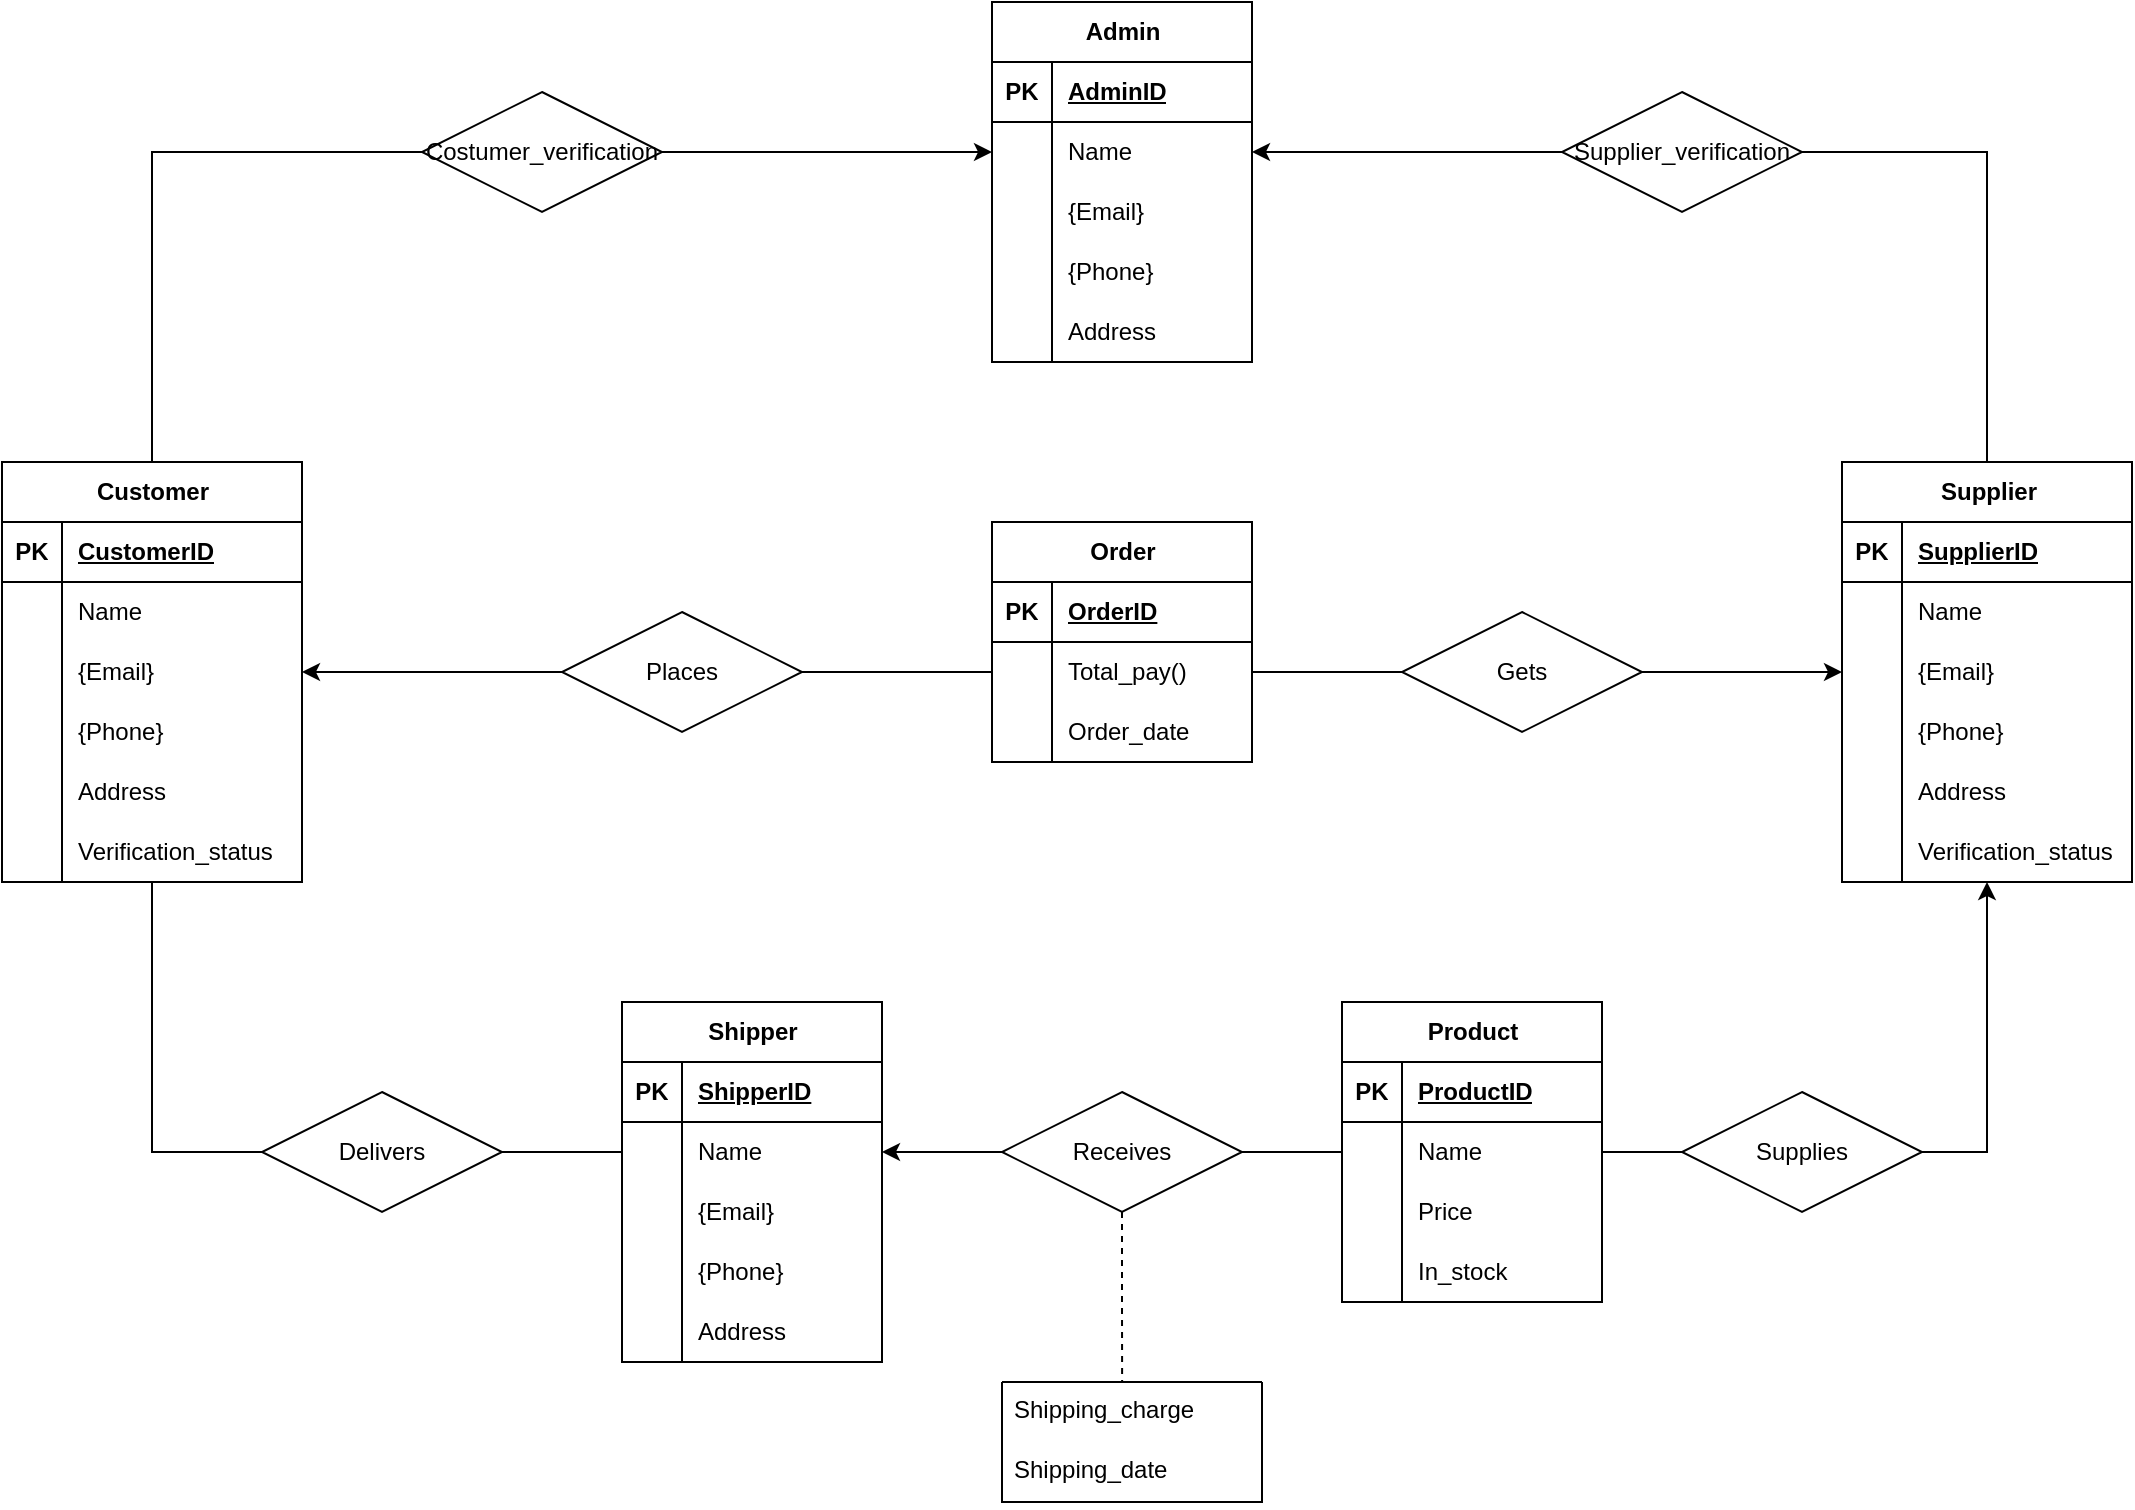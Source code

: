 <mxfile version="21.8.0" type="device">
  <diagram id="R2lEEEUBdFMjLlhIrx00" name="Page-1">
    <mxGraphModel dx="3125" dy="1062" grid="1" gridSize="10" guides="1" tooltips="1" connect="1" arrows="1" fold="1" page="1" pageScale="1" pageWidth="1169" pageHeight="827" math="0" shadow="0" extFonts="Permanent Marker^https://fonts.googleapis.com/css?family=Permanent+Marker">
      <root>
        <mxCell id="0" />
        <mxCell id="1" parent="0" />
        <mxCell id="dnALsjFToUJ2Kt-m2iwj-1" value="Admin" style="shape=table;startSize=30;container=1;collapsible=1;childLayout=tableLayout;fixedRows=1;rowLines=0;fontStyle=1;align=center;resizeLast=1;html=1;" parent="1" vertex="1">
          <mxGeometry x="-625" y="38" width="130" height="180" as="geometry" />
        </mxCell>
        <mxCell id="dnALsjFToUJ2Kt-m2iwj-2" value="" style="shape=tableRow;horizontal=0;startSize=0;swimlaneHead=0;swimlaneBody=0;fillColor=none;collapsible=0;dropTarget=0;points=[[0,0.5],[1,0.5]];portConstraint=eastwest;top=0;left=0;right=0;bottom=1;" parent="dnALsjFToUJ2Kt-m2iwj-1" vertex="1">
          <mxGeometry y="30" width="130" height="30" as="geometry" />
        </mxCell>
        <mxCell id="dnALsjFToUJ2Kt-m2iwj-3" value="PK" style="shape=partialRectangle;connectable=0;fillColor=none;top=0;left=0;bottom=0;right=0;fontStyle=1;overflow=hidden;whiteSpace=wrap;html=1;" parent="dnALsjFToUJ2Kt-m2iwj-2" vertex="1">
          <mxGeometry width="30" height="30" as="geometry">
            <mxRectangle width="30" height="30" as="alternateBounds" />
          </mxGeometry>
        </mxCell>
        <mxCell id="dnALsjFToUJ2Kt-m2iwj-4" value="AdminID" style="shape=partialRectangle;connectable=0;fillColor=none;top=0;left=0;bottom=0;right=0;align=left;spacingLeft=6;fontStyle=5;overflow=hidden;whiteSpace=wrap;html=1;" parent="dnALsjFToUJ2Kt-m2iwj-2" vertex="1">
          <mxGeometry x="30" width="100" height="30" as="geometry">
            <mxRectangle width="100" height="30" as="alternateBounds" />
          </mxGeometry>
        </mxCell>
        <mxCell id="dnALsjFToUJ2Kt-m2iwj-5" value="" style="shape=tableRow;horizontal=0;startSize=0;swimlaneHead=0;swimlaneBody=0;fillColor=none;collapsible=0;dropTarget=0;points=[[0,0.5],[1,0.5]];portConstraint=eastwest;top=0;left=0;right=0;bottom=0;" parent="dnALsjFToUJ2Kt-m2iwj-1" vertex="1">
          <mxGeometry y="60" width="130" height="30" as="geometry" />
        </mxCell>
        <mxCell id="dnALsjFToUJ2Kt-m2iwj-6" value="" style="shape=partialRectangle;connectable=0;fillColor=none;top=0;left=0;bottom=0;right=0;editable=1;overflow=hidden;whiteSpace=wrap;html=1;" parent="dnALsjFToUJ2Kt-m2iwj-5" vertex="1">
          <mxGeometry width="30" height="30" as="geometry">
            <mxRectangle width="30" height="30" as="alternateBounds" />
          </mxGeometry>
        </mxCell>
        <mxCell id="dnALsjFToUJ2Kt-m2iwj-7" value="Name" style="shape=partialRectangle;connectable=0;fillColor=none;top=0;left=0;bottom=0;right=0;align=left;spacingLeft=6;overflow=hidden;whiteSpace=wrap;html=1;" parent="dnALsjFToUJ2Kt-m2iwj-5" vertex="1">
          <mxGeometry x="30" width="100" height="30" as="geometry">
            <mxRectangle width="100" height="30" as="alternateBounds" />
          </mxGeometry>
        </mxCell>
        <mxCell id="dnALsjFToUJ2Kt-m2iwj-8" value="" style="shape=tableRow;horizontal=0;startSize=0;swimlaneHead=0;swimlaneBody=0;fillColor=none;collapsible=0;dropTarget=0;points=[[0,0.5],[1,0.5]];portConstraint=eastwest;top=0;left=0;right=0;bottom=0;" parent="dnALsjFToUJ2Kt-m2iwj-1" vertex="1">
          <mxGeometry y="90" width="130" height="30" as="geometry" />
        </mxCell>
        <mxCell id="dnALsjFToUJ2Kt-m2iwj-9" value="" style="shape=partialRectangle;connectable=0;fillColor=none;top=0;left=0;bottom=0;right=0;editable=1;overflow=hidden;whiteSpace=wrap;html=1;" parent="dnALsjFToUJ2Kt-m2iwj-8" vertex="1">
          <mxGeometry width="30" height="30" as="geometry">
            <mxRectangle width="30" height="30" as="alternateBounds" />
          </mxGeometry>
        </mxCell>
        <mxCell id="dnALsjFToUJ2Kt-m2iwj-10" value="{Email}" style="shape=partialRectangle;connectable=0;fillColor=none;top=0;left=0;bottom=0;right=0;align=left;spacingLeft=6;overflow=hidden;whiteSpace=wrap;html=1;" parent="dnALsjFToUJ2Kt-m2iwj-8" vertex="1">
          <mxGeometry x="30" width="100" height="30" as="geometry">
            <mxRectangle width="100" height="30" as="alternateBounds" />
          </mxGeometry>
        </mxCell>
        <mxCell id="dnALsjFToUJ2Kt-m2iwj-11" value="" style="shape=tableRow;horizontal=0;startSize=0;swimlaneHead=0;swimlaneBody=0;fillColor=none;collapsible=0;dropTarget=0;points=[[0,0.5],[1,0.5]];portConstraint=eastwest;top=0;left=0;right=0;bottom=0;" parent="dnALsjFToUJ2Kt-m2iwj-1" vertex="1">
          <mxGeometry y="120" width="130" height="30" as="geometry" />
        </mxCell>
        <mxCell id="dnALsjFToUJ2Kt-m2iwj-12" value="" style="shape=partialRectangle;connectable=0;fillColor=none;top=0;left=0;bottom=0;right=0;editable=1;overflow=hidden;whiteSpace=wrap;html=1;" parent="dnALsjFToUJ2Kt-m2iwj-11" vertex="1">
          <mxGeometry width="30" height="30" as="geometry">
            <mxRectangle width="30" height="30" as="alternateBounds" />
          </mxGeometry>
        </mxCell>
        <mxCell id="dnALsjFToUJ2Kt-m2iwj-13" value="{Phone}" style="shape=partialRectangle;connectable=0;fillColor=none;top=0;left=0;bottom=0;right=0;align=left;spacingLeft=6;overflow=hidden;whiteSpace=wrap;html=1;" parent="dnALsjFToUJ2Kt-m2iwj-11" vertex="1">
          <mxGeometry x="30" width="100" height="30" as="geometry">
            <mxRectangle width="100" height="30" as="alternateBounds" />
          </mxGeometry>
        </mxCell>
        <mxCell id="n7XSjGr_5DsG-k9YUjF8-18" value="" style="shape=tableRow;horizontal=0;startSize=0;swimlaneHead=0;swimlaneBody=0;fillColor=none;collapsible=0;dropTarget=0;points=[[0,0.5],[1,0.5]];portConstraint=eastwest;top=0;left=0;right=0;bottom=0;" vertex="1" parent="dnALsjFToUJ2Kt-m2iwj-1">
          <mxGeometry y="150" width="130" height="30" as="geometry" />
        </mxCell>
        <mxCell id="n7XSjGr_5DsG-k9YUjF8-19" value="" style="shape=partialRectangle;connectable=0;fillColor=none;top=0;left=0;bottom=0;right=0;editable=1;overflow=hidden;whiteSpace=wrap;html=1;" vertex="1" parent="n7XSjGr_5DsG-k9YUjF8-18">
          <mxGeometry width="30" height="30" as="geometry">
            <mxRectangle width="30" height="30" as="alternateBounds" />
          </mxGeometry>
        </mxCell>
        <mxCell id="n7XSjGr_5DsG-k9YUjF8-20" value="Address" style="shape=partialRectangle;connectable=0;fillColor=none;top=0;left=0;bottom=0;right=0;align=left;spacingLeft=6;overflow=hidden;whiteSpace=wrap;html=1;" vertex="1" parent="n7XSjGr_5DsG-k9YUjF8-18">
          <mxGeometry x="30" width="100" height="30" as="geometry">
            <mxRectangle width="100" height="30" as="alternateBounds" />
          </mxGeometry>
        </mxCell>
        <mxCell id="n7XSjGr_5DsG-k9YUjF8-48" style="edgeStyle=orthogonalEdgeStyle;rounded=0;orthogonalLoop=1;jettySize=auto;html=1;entryX=1;entryY=0.5;entryDx=0;entryDy=0;startArrow=classic;startFill=1;endArrow=none;endFill=0;" edge="1" parent="1" source="dnALsjFToUJ2Kt-m2iwj-14" target="dnALsjFToUJ2Kt-m2iwj-84">
          <mxGeometry relative="1" as="geometry" />
        </mxCell>
        <mxCell id="dnALsjFToUJ2Kt-m2iwj-14" value="Supplier" style="shape=table;startSize=30;container=1;collapsible=1;childLayout=tableLayout;fixedRows=1;rowLines=0;fontStyle=1;align=center;resizeLast=1;html=1;" parent="1" vertex="1">
          <mxGeometry x="-200" y="268" width="145" height="210" as="geometry" />
        </mxCell>
        <mxCell id="dnALsjFToUJ2Kt-m2iwj-15" value="" style="shape=tableRow;horizontal=0;startSize=0;swimlaneHead=0;swimlaneBody=0;fillColor=none;collapsible=0;dropTarget=0;points=[[0,0.5],[1,0.5]];portConstraint=eastwest;top=0;left=0;right=0;bottom=1;" parent="dnALsjFToUJ2Kt-m2iwj-14" vertex="1">
          <mxGeometry y="30" width="145" height="30" as="geometry" />
        </mxCell>
        <mxCell id="dnALsjFToUJ2Kt-m2iwj-16" value="PK" style="shape=partialRectangle;connectable=0;fillColor=none;top=0;left=0;bottom=0;right=0;fontStyle=1;overflow=hidden;whiteSpace=wrap;html=1;" parent="dnALsjFToUJ2Kt-m2iwj-15" vertex="1">
          <mxGeometry width="30" height="30" as="geometry">
            <mxRectangle width="30" height="30" as="alternateBounds" />
          </mxGeometry>
        </mxCell>
        <mxCell id="dnALsjFToUJ2Kt-m2iwj-17" value="SupplierID" style="shape=partialRectangle;connectable=0;fillColor=none;top=0;left=0;bottom=0;right=0;align=left;spacingLeft=6;fontStyle=5;overflow=hidden;whiteSpace=wrap;html=1;" parent="dnALsjFToUJ2Kt-m2iwj-15" vertex="1">
          <mxGeometry x="30" width="115" height="30" as="geometry">
            <mxRectangle width="115" height="30" as="alternateBounds" />
          </mxGeometry>
        </mxCell>
        <mxCell id="dnALsjFToUJ2Kt-m2iwj-18" value="" style="shape=tableRow;horizontal=0;startSize=0;swimlaneHead=0;swimlaneBody=0;fillColor=none;collapsible=0;dropTarget=0;points=[[0,0.5],[1,0.5]];portConstraint=eastwest;top=0;left=0;right=0;bottom=0;" parent="dnALsjFToUJ2Kt-m2iwj-14" vertex="1">
          <mxGeometry y="60" width="145" height="30" as="geometry" />
        </mxCell>
        <mxCell id="dnALsjFToUJ2Kt-m2iwj-19" value="" style="shape=partialRectangle;connectable=0;fillColor=none;top=0;left=0;bottom=0;right=0;editable=1;overflow=hidden;whiteSpace=wrap;html=1;" parent="dnALsjFToUJ2Kt-m2iwj-18" vertex="1">
          <mxGeometry width="30" height="30" as="geometry">
            <mxRectangle width="30" height="30" as="alternateBounds" />
          </mxGeometry>
        </mxCell>
        <mxCell id="dnALsjFToUJ2Kt-m2iwj-20" value="Name" style="shape=partialRectangle;connectable=0;fillColor=none;top=0;left=0;bottom=0;right=0;align=left;spacingLeft=6;overflow=hidden;whiteSpace=wrap;html=1;" parent="dnALsjFToUJ2Kt-m2iwj-18" vertex="1">
          <mxGeometry x="30" width="115" height="30" as="geometry">
            <mxRectangle width="115" height="30" as="alternateBounds" />
          </mxGeometry>
        </mxCell>
        <mxCell id="dnALsjFToUJ2Kt-m2iwj-21" value="" style="shape=tableRow;horizontal=0;startSize=0;swimlaneHead=0;swimlaneBody=0;fillColor=none;collapsible=0;dropTarget=0;points=[[0,0.5],[1,0.5]];portConstraint=eastwest;top=0;left=0;right=0;bottom=0;" parent="dnALsjFToUJ2Kt-m2iwj-14" vertex="1">
          <mxGeometry y="90" width="145" height="30" as="geometry" />
        </mxCell>
        <mxCell id="dnALsjFToUJ2Kt-m2iwj-22" value="" style="shape=partialRectangle;connectable=0;fillColor=none;top=0;left=0;bottom=0;right=0;editable=1;overflow=hidden;whiteSpace=wrap;html=1;" parent="dnALsjFToUJ2Kt-m2iwj-21" vertex="1">
          <mxGeometry width="30" height="30" as="geometry">
            <mxRectangle width="30" height="30" as="alternateBounds" />
          </mxGeometry>
        </mxCell>
        <mxCell id="dnALsjFToUJ2Kt-m2iwj-23" value="{Email}" style="shape=partialRectangle;connectable=0;fillColor=none;top=0;left=0;bottom=0;right=0;align=left;spacingLeft=6;overflow=hidden;whiteSpace=wrap;html=1;" parent="dnALsjFToUJ2Kt-m2iwj-21" vertex="1">
          <mxGeometry x="30" width="115" height="30" as="geometry">
            <mxRectangle width="115" height="30" as="alternateBounds" />
          </mxGeometry>
        </mxCell>
        <mxCell id="dnALsjFToUJ2Kt-m2iwj-24" value="" style="shape=tableRow;horizontal=0;startSize=0;swimlaneHead=0;swimlaneBody=0;fillColor=none;collapsible=0;dropTarget=0;points=[[0,0.5],[1,0.5]];portConstraint=eastwest;top=0;left=0;right=0;bottom=0;" parent="dnALsjFToUJ2Kt-m2iwj-14" vertex="1">
          <mxGeometry y="120" width="145" height="30" as="geometry" />
        </mxCell>
        <mxCell id="dnALsjFToUJ2Kt-m2iwj-25" value="" style="shape=partialRectangle;connectable=0;fillColor=none;top=0;left=0;bottom=0;right=0;editable=1;overflow=hidden;whiteSpace=wrap;html=1;" parent="dnALsjFToUJ2Kt-m2iwj-24" vertex="1">
          <mxGeometry width="30" height="30" as="geometry">
            <mxRectangle width="30" height="30" as="alternateBounds" />
          </mxGeometry>
        </mxCell>
        <mxCell id="dnALsjFToUJ2Kt-m2iwj-26" value="{Phone}" style="shape=partialRectangle;connectable=0;fillColor=none;top=0;left=0;bottom=0;right=0;align=left;spacingLeft=6;overflow=hidden;whiteSpace=wrap;html=1;" parent="dnALsjFToUJ2Kt-m2iwj-24" vertex="1">
          <mxGeometry x="30" width="115" height="30" as="geometry">
            <mxRectangle width="115" height="30" as="alternateBounds" />
          </mxGeometry>
        </mxCell>
        <mxCell id="dnALsjFToUJ2Kt-m2iwj-27" value="" style="shape=tableRow;horizontal=0;startSize=0;swimlaneHead=0;swimlaneBody=0;fillColor=none;collapsible=0;dropTarget=0;points=[[0,0.5],[1,0.5]];portConstraint=eastwest;top=0;left=0;right=0;bottom=0;" parent="dnALsjFToUJ2Kt-m2iwj-14" vertex="1">
          <mxGeometry y="150" width="145" height="30" as="geometry" />
        </mxCell>
        <mxCell id="dnALsjFToUJ2Kt-m2iwj-28" value="" style="shape=partialRectangle;connectable=0;fillColor=none;top=0;left=0;bottom=0;right=0;editable=1;overflow=hidden;whiteSpace=wrap;html=1;" parent="dnALsjFToUJ2Kt-m2iwj-27" vertex="1">
          <mxGeometry width="30" height="30" as="geometry">
            <mxRectangle width="30" height="30" as="alternateBounds" />
          </mxGeometry>
        </mxCell>
        <mxCell id="dnALsjFToUJ2Kt-m2iwj-29" value="Address" style="shape=partialRectangle;connectable=0;fillColor=none;top=0;left=0;bottom=0;right=0;align=left;spacingLeft=6;overflow=hidden;whiteSpace=wrap;html=1;" parent="dnALsjFToUJ2Kt-m2iwj-27" vertex="1">
          <mxGeometry x="30" width="115" height="30" as="geometry">
            <mxRectangle width="115" height="30" as="alternateBounds" />
          </mxGeometry>
        </mxCell>
        <mxCell id="n7XSjGr_5DsG-k9YUjF8-10" value="" style="shape=tableRow;horizontal=0;startSize=0;swimlaneHead=0;swimlaneBody=0;fillColor=none;collapsible=0;dropTarget=0;points=[[0,0.5],[1,0.5]];portConstraint=eastwest;top=0;left=0;right=0;bottom=0;" vertex="1" parent="dnALsjFToUJ2Kt-m2iwj-14">
          <mxGeometry y="180" width="145" height="30" as="geometry" />
        </mxCell>
        <mxCell id="n7XSjGr_5DsG-k9YUjF8-11" value="" style="shape=partialRectangle;connectable=0;fillColor=none;top=0;left=0;bottom=0;right=0;editable=1;overflow=hidden;whiteSpace=wrap;html=1;" vertex="1" parent="n7XSjGr_5DsG-k9YUjF8-10">
          <mxGeometry width="30" height="30" as="geometry">
            <mxRectangle width="30" height="30" as="alternateBounds" />
          </mxGeometry>
        </mxCell>
        <mxCell id="n7XSjGr_5DsG-k9YUjF8-12" value="Verification_status" style="shape=partialRectangle;connectable=0;fillColor=none;top=0;left=0;bottom=0;right=0;align=left;spacingLeft=6;overflow=hidden;whiteSpace=wrap;html=1;" vertex="1" parent="n7XSjGr_5DsG-k9YUjF8-10">
          <mxGeometry x="30" width="115" height="30" as="geometry">
            <mxRectangle width="115" height="30" as="alternateBounds" />
          </mxGeometry>
        </mxCell>
        <mxCell id="dnALsjFToUJ2Kt-m2iwj-30" value="Shipper" style="shape=table;startSize=30;container=1;collapsible=1;childLayout=tableLayout;fixedRows=1;rowLines=0;fontStyle=1;align=center;resizeLast=1;html=1;" parent="1" vertex="1">
          <mxGeometry x="-810" y="538" width="130" height="180" as="geometry" />
        </mxCell>
        <mxCell id="dnALsjFToUJ2Kt-m2iwj-31" value="" style="shape=tableRow;horizontal=0;startSize=0;swimlaneHead=0;swimlaneBody=0;fillColor=none;collapsible=0;dropTarget=0;points=[[0,0.5],[1,0.5]];portConstraint=eastwest;top=0;left=0;right=0;bottom=1;" parent="dnALsjFToUJ2Kt-m2iwj-30" vertex="1">
          <mxGeometry y="30" width="130" height="30" as="geometry" />
        </mxCell>
        <mxCell id="dnALsjFToUJ2Kt-m2iwj-32" value="PK" style="shape=partialRectangle;connectable=0;fillColor=none;top=0;left=0;bottom=0;right=0;fontStyle=1;overflow=hidden;whiteSpace=wrap;html=1;" parent="dnALsjFToUJ2Kt-m2iwj-31" vertex="1">
          <mxGeometry width="30" height="30" as="geometry">
            <mxRectangle width="30" height="30" as="alternateBounds" />
          </mxGeometry>
        </mxCell>
        <mxCell id="dnALsjFToUJ2Kt-m2iwj-33" value="ShipperID" style="shape=partialRectangle;connectable=0;fillColor=none;top=0;left=0;bottom=0;right=0;align=left;spacingLeft=6;fontStyle=5;overflow=hidden;whiteSpace=wrap;html=1;" parent="dnALsjFToUJ2Kt-m2iwj-31" vertex="1">
          <mxGeometry x="30" width="100" height="30" as="geometry">
            <mxRectangle width="100" height="30" as="alternateBounds" />
          </mxGeometry>
        </mxCell>
        <mxCell id="dnALsjFToUJ2Kt-m2iwj-34" value="" style="shape=tableRow;horizontal=0;startSize=0;swimlaneHead=0;swimlaneBody=0;fillColor=none;collapsible=0;dropTarget=0;points=[[0,0.5],[1,0.5]];portConstraint=eastwest;top=0;left=0;right=0;bottom=0;" parent="dnALsjFToUJ2Kt-m2iwj-30" vertex="1">
          <mxGeometry y="60" width="130" height="30" as="geometry" />
        </mxCell>
        <mxCell id="dnALsjFToUJ2Kt-m2iwj-35" value="" style="shape=partialRectangle;connectable=0;fillColor=none;top=0;left=0;bottom=0;right=0;editable=1;overflow=hidden;whiteSpace=wrap;html=1;" parent="dnALsjFToUJ2Kt-m2iwj-34" vertex="1">
          <mxGeometry width="30" height="30" as="geometry">
            <mxRectangle width="30" height="30" as="alternateBounds" />
          </mxGeometry>
        </mxCell>
        <mxCell id="dnALsjFToUJ2Kt-m2iwj-36" value="Name" style="shape=partialRectangle;connectable=0;fillColor=none;top=0;left=0;bottom=0;right=0;align=left;spacingLeft=6;overflow=hidden;whiteSpace=wrap;html=1;" parent="dnALsjFToUJ2Kt-m2iwj-34" vertex="1">
          <mxGeometry x="30" width="100" height="30" as="geometry">
            <mxRectangle width="100" height="30" as="alternateBounds" />
          </mxGeometry>
        </mxCell>
        <mxCell id="dnALsjFToUJ2Kt-m2iwj-37" value="" style="shape=tableRow;horizontal=0;startSize=0;swimlaneHead=0;swimlaneBody=0;fillColor=none;collapsible=0;dropTarget=0;points=[[0,0.5],[1,0.5]];portConstraint=eastwest;top=0;left=0;right=0;bottom=0;" parent="dnALsjFToUJ2Kt-m2iwj-30" vertex="1">
          <mxGeometry y="90" width="130" height="30" as="geometry" />
        </mxCell>
        <mxCell id="dnALsjFToUJ2Kt-m2iwj-38" value="" style="shape=partialRectangle;connectable=0;fillColor=none;top=0;left=0;bottom=0;right=0;editable=1;overflow=hidden;whiteSpace=wrap;html=1;" parent="dnALsjFToUJ2Kt-m2iwj-37" vertex="1">
          <mxGeometry width="30" height="30" as="geometry">
            <mxRectangle width="30" height="30" as="alternateBounds" />
          </mxGeometry>
        </mxCell>
        <mxCell id="dnALsjFToUJ2Kt-m2iwj-39" value="{Email}" style="shape=partialRectangle;connectable=0;fillColor=none;top=0;left=0;bottom=0;right=0;align=left;spacingLeft=6;overflow=hidden;whiteSpace=wrap;html=1;" parent="dnALsjFToUJ2Kt-m2iwj-37" vertex="1">
          <mxGeometry x="30" width="100" height="30" as="geometry">
            <mxRectangle width="100" height="30" as="alternateBounds" />
          </mxGeometry>
        </mxCell>
        <mxCell id="dnALsjFToUJ2Kt-m2iwj-40" value="" style="shape=tableRow;horizontal=0;startSize=0;swimlaneHead=0;swimlaneBody=0;fillColor=none;collapsible=0;dropTarget=0;points=[[0,0.5],[1,0.5]];portConstraint=eastwest;top=0;left=0;right=0;bottom=0;" parent="dnALsjFToUJ2Kt-m2iwj-30" vertex="1">
          <mxGeometry y="120" width="130" height="30" as="geometry" />
        </mxCell>
        <mxCell id="dnALsjFToUJ2Kt-m2iwj-41" value="" style="shape=partialRectangle;connectable=0;fillColor=none;top=0;left=0;bottom=0;right=0;editable=1;overflow=hidden;whiteSpace=wrap;html=1;" parent="dnALsjFToUJ2Kt-m2iwj-40" vertex="1">
          <mxGeometry width="30" height="30" as="geometry">
            <mxRectangle width="30" height="30" as="alternateBounds" />
          </mxGeometry>
        </mxCell>
        <mxCell id="dnALsjFToUJ2Kt-m2iwj-42" value="{Phone}" style="shape=partialRectangle;connectable=0;fillColor=none;top=0;left=0;bottom=0;right=0;align=left;spacingLeft=6;overflow=hidden;whiteSpace=wrap;html=1;" parent="dnALsjFToUJ2Kt-m2iwj-40" vertex="1">
          <mxGeometry x="30" width="100" height="30" as="geometry">
            <mxRectangle width="100" height="30" as="alternateBounds" />
          </mxGeometry>
        </mxCell>
        <mxCell id="n7XSjGr_5DsG-k9YUjF8-1" value="" style="shape=tableRow;horizontal=0;startSize=0;swimlaneHead=0;swimlaneBody=0;fillColor=none;collapsible=0;dropTarget=0;points=[[0,0.5],[1,0.5]];portConstraint=eastwest;top=0;left=0;right=0;bottom=0;" vertex="1" parent="dnALsjFToUJ2Kt-m2iwj-30">
          <mxGeometry y="150" width="130" height="30" as="geometry" />
        </mxCell>
        <mxCell id="n7XSjGr_5DsG-k9YUjF8-2" value="" style="shape=partialRectangle;connectable=0;fillColor=none;top=0;left=0;bottom=0;right=0;editable=1;overflow=hidden;whiteSpace=wrap;html=1;" vertex="1" parent="n7XSjGr_5DsG-k9YUjF8-1">
          <mxGeometry width="30" height="30" as="geometry">
            <mxRectangle width="30" height="30" as="alternateBounds" />
          </mxGeometry>
        </mxCell>
        <mxCell id="n7XSjGr_5DsG-k9YUjF8-3" value="Address" style="shape=partialRectangle;connectable=0;fillColor=none;top=0;left=0;bottom=0;right=0;align=left;spacingLeft=6;overflow=hidden;whiteSpace=wrap;html=1;" vertex="1" parent="n7XSjGr_5DsG-k9YUjF8-1">
          <mxGeometry x="30" width="100" height="30" as="geometry">
            <mxRectangle width="100" height="30" as="alternateBounds" />
          </mxGeometry>
        </mxCell>
        <mxCell id="dnALsjFToUJ2Kt-m2iwj-84" value="Supplies" style="shape=rhombus;perimeter=rhombusPerimeter;whiteSpace=wrap;html=1;align=center;" parent="1" vertex="1">
          <mxGeometry x="-280" y="583" width="120" height="60" as="geometry" />
        </mxCell>
        <mxCell id="dnALsjFToUJ2Kt-m2iwj-145" value="" style="swimlane;fontStyle=0;childLayout=stackLayout;horizontal=1;startSize=0;horizontalStack=0;resizeParent=1;resizeParentMax=0;resizeLast=0;collapsible=1;marginBottom=0;align=center;fontSize=14;" parent="1" vertex="1">
          <mxGeometry x="-620" y="728" width="130" height="60" as="geometry" />
        </mxCell>
        <mxCell id="dnALsjFToUJ2Kt-m2iwj-146" value="Shipping_charge" style="text;strokeColor=none;fillColor=none;spacingLeft=4;spacingRight=4;overflow=hidden;rotatable=0;points=[[0,0.5],[1,0.5]];portConstraint=eastwest;fontSize=12;whiteSpace=wrap;html=1;" parent="dnALsjFToUJ2Kt-m2iwj-145" vertex="1">
          <mxGeometry width="130" height="30" as="geometry" />
        </mxCell>
        <mxCell id="dnALsjFToUJ2Kt-m2iwj-147" value="Shipping_date" style="text;strokeColor=none;fillColor=none;spacingLeft=4;spacingRight=4;overflow=hidden;rotatable=0;points=[[0,0.5],[1,0.5]];portConstraint=eastwest;fontSize=12;whiteSpace=wrap;html=1;" parent="dnALsjFToUJ2Kt-m2iwj-145" vertex="1">
          <mxGeometry y="30" width="130" height="30" as="geometry" />
        </mxCell>
        <mxCell id="dnALsjFToUJ2Kt-m2iwj-239" style="edgeStyle=orthogonalEdgeStyle;rounded=0;orthogonalLoop=1;jettySize=auto;html=1;entryX=1;entryY=0.5;entryDx=0;entryDy=0;endArrow=none;endFill=0;" parent="1" source="dnALsjFToUJ2Kt-m2iwj-149" target="dnALsjFToUJ2Kt-m2iwj-229" edge="1">
          <mxGeometry relative="1" as="geometry" />
        </mxCell>
        <mxCell id="n7XSjGr_5DsG-k9YUjF8-49" style="edgeStyle=orthogonalEdgeStyle;rounded=0;orthogonalLoop=1;jettySize=auto;html=1;" edge="1" parent="1" source="dnALsjFToUJ2Kt-m2iwj-149" target="dnALsjFToUJ2Kt-m2iwj-21">
          <mxGeometry relative="1" as="geometry" />
        </mxCell>
        <mxCell id="dnALsjFToUJ2Kt-m2iwj-149" value="Gets" style="shape=rhombus;perimeter=rhombusPerimeter;whiteSpace=wrap;html=1;align=center;" parent="1" vertex="1">
          <mxGeometry x="-420" y="343" width="120" height="60" as="geometry" />
        </mxCell>
        <mxCell id="dnALsjFToUJ2Kt-m2iwj-238" style="edgeStyle=orthogonalEdgeStyle;rounded=0;orthogonalLoop=1;jettySize=auto;html=1;endArrow=none;endFill=0;" parent="1" source="dnALsjFToUJ2Kt-m2iwj-150" target="dnALsjFToUJ2Kt-m2iwj-229" edge="1">
          <mxGeometry relative="1" as="geometry" />
        </mxCell>
        <mxCell id="n7XSjGr_5DsG-k9YUjF8-46" style="edgeStyle=orthogonalEdgeStyle;rounded=0;orthogonalLoop=1;jettySize=auto;html=1;" edge="1" parent="1" source="dnALsjFToUJ2Kt-m2iwj-150" target="dnALsjFToUJ2Kt-m2iwj-178">
          <mxGeometry relative="1" as="geometry" />
        </mxCell>
        <mxCell id="dnALsjFToUJ2Kt-m2iwj-150" value="Places" style="shape=rhombus;perimeter=rhombusPerimeter;whiteSpace=wrap;html=1;align=center;" parent="1" vertex="1">
          <mxGeometry x="-840" y="343" width="120" height="60" as="geometry" />
        </mxCell>
        <mxCell id="n7XSjGr_5DsG-k9YUjF8-47" style="edgeStyle=orthogonalEdgeStyle;rounded=0;orthogonalLoop=1;jettySize=auto;html=1;entryX=0;entryY=0.5;entryDx=0;entryDy=0;endArrow=none;endFill=0;" edge="1" parent="1" source="dnALsjFToUJ2Kt-m2iwj-151" target="dnALsjFToUJ2Kt-m2iwj-34">
          <mxGeometry relative="1" as="geometry" />
        </mxCell>
        <mxCell id="dnALsjFToUJ2Kt-m2iwj-151" value="Delivers" style="shape=rhombus;perimeter=rhombusPerimeter;whiteSpace=wrap;html=1;align=center;" parent="1" vertex="1">
          <mxGeometry x="-990" y="583" width="120" height="60" as="geometry" />
        </mxCell>
        <mxCell id="dnALsjFToUJ2Kt-m2iwj-209" style="edgeStyle=orthogonalEdgeStyle;rounded=0;orthogonalLoop=1;jettySize=auto;html=1;entryX=0;entryY=0.5;entryDx=0;entryDy=0;endArrow=none;endFill=0;" parent="1" source="dnALsjFToUJ2Kt-m2iwj-152" target="dnALsjFToUJ2Kt-m2iwj-200" edge="1">
          <mxGeometry relative="1" as="geometry" />
        </mxCell>
        <mxCell id="dnALsjFToUJ2Kt-m2iwj-212" style="edgeStyle=orthogonalEdgeStyle;rounded=0;orthogonalLoop=1;jettySize=auto;html=1;entryX=0.462;entryY=0;entryDx=0;entryDy=0;entryPerimeter=0;endArrow=none;endFill=0;dashed=1;" parent="1" source="dnALsjFToUJ2Kt-m2iwj-152" target="dnALsjFToUJ2Kt-m2iwj-146" edge="1">
          <mxGeometry relative="1" as="geometry" />
        </mxCell>
        <mxCell id="n7XSjGr_5DsG-k9YUjF8-6" style="edgeStyle=orthogonalEdgeStyle;rounded=0;orthogonalLoop=1;jettySize=auto;html=1;" edge="1" parent="1" source="dnALsjFToUJ2Kt-m2iwj-152" target="dnALsjFToUJ2Kt-m2iwj-34">
          <mxGeometry relative="1" as="geometry" />
        </mxCell>
        <mxCell id="dnALsjFToUJ2Kt-m2iwj-152" value="Receives" style="shape=rhombus;perimeter=rhombusPerimeter;whiteSpace=wrap;html=1;align=center;" parent="1" vertex="1">
          <mxGeometry x="-620" y="583" width="120" height="60" as="geometry" />
        </mxCell>
        <mxCell id="dnALsjFToUJ2Kt-m2iwj-161" style="edgeStyle=orthogonalEdgeStyle;rounded=0;orthogonalLoop=1;jettySize=auto;html=1;entryX=0;entryY=0.5;entryDx=0;entryDy=0;endArrow=classic;endFill=1;startArrow=none;startFill=0;" parent="1" source="dnALsjFToUJ2Kt-m2iwj-153" target="dnALsjFToUJ2Kt-m2iwj-5" edge="1">
          <mxGeometry relative="1" as="geometry" />
        </mxCell>
        <mxCell id="dnALsjFToUJ2Kt-m2iwj-188" style="edgeStyle=orthogonalEdgeStyle;rounded=0;orthogonalLoop=1;jettySize=auto;html=1;entryX=0.5;entryY=0;entryDx=0;entryDy=0;endArrow=none;endFill=0;" parent="1" source="dnALsjFToUJ2Kt-m2iwj-153" target="dnALsjFToUJ2Kt-m2iwj-171" edge="1">
          <mxGeometry relative="1" as="geometry" />
        </mxCell>
        <mxCell id="dnALsjFToUJ2Kt-m2iwj-153" value="Costumer_verification" style="shape=rhombus;perimeter=rhombusPerimeter;whiteSpace=wrap;html=1;align=center;" parent="1" vertex="1">
          <mxGeometry x="-910" y="83" width="120" height="60" as="geometry" />
        </mxCell>
        <mxCell id="n7XSjGr_5DsG-k9YUjF8-50" style="edgeStyle=orthogonalEdgeStyle;rounded=0;orthogonalLoop=1;jettySize=auto;html=1;endArrow=none;endFill=0;" edge="1" parent="1" source="dnALsjFToUJ2Kt-m2iwj-154" target="dnALsjFToUJ2Kt-m2iwj-14">
          <mxGeometry relative="1" as="geometry" />
        </mxCell>
        <mxCell id="dnALsjFToUJ2Kt-m2iwj-154" value="Supplier_verification" style="shape=rhombus;perimeter=rhombusPerimeter;whiteSpace=wrap;html=1;align=center;" parent="1" vertex="1">
          <mxGeometry x="-340" y="83" width="120" height="60" as="geometry" />
        </mxCell>
        <mxCell id="n7XSjGr_5DsG-k9YUjF8-45" style="edgeStyle=orthogonalEdgeStyle;rounded=0;orthogonalLoop=1;jettySize=auto;html=1;entryX=0;entryY=0.5;entryDx=0;entryDy=0;endArrow=none;endFill=0;" edge="1" parent="1" source="dnALsjFToUJ2Kt-m2iwj-171" target="dnALsjFToUJ2Kt-m2iwj-151">
          <mxGeometry relative="1" as="geometry" />
        </mxCell>
        <mxCell id="dnALsjFToUJ2Kt-m2iwj-171" value="Customer" style="shape=table;startSize=30;container=1;collapsible=1;childLayout=tableLayout;fixedRows=1;rowLines=0;fontStyle=1;align=center;resizeLast=1;html=1;" parent="1" vertex="1">
          <mxGeometry x="-1120" y="268" width="150" height="210" as="geometry" />
        </mxCell>
        <mxCell id="dnALsjFToUJ2Kt-m2iwj-172" value="" style="shape=tableRow;horizontal=0;startSize=0;swimlaneHead=0;swimlaneBody=0;fillColor=none;collapsible=0;dropTarget=0;points=[[0,0.5],[1,0.5]];portConstraint=eastwest;top=0;left=0;right=0;bottom=1;" parent="dnALsjFToUJ2Kt-m2iwj-171" vertex="1">
          <mxGeometry y="30" width="150" height="30" as="geometry" />
        </mxCell>
        <mxCell id="dnALsjFToUJ2Kt-m2iwj-173" value="PK" style="shape=partialRectangle;connectable=0;fillColor=none;top=0;left=0;bottom=0;right=0;fontStyle=1;overflow=hidden;whiteSpace=wrap;html=1;" parent="dnALsjFToUJ2Kt-m2iwj-172" vertex="1">
          <mxGeometry width="30" height="30" as="geometry">
            <mxRectangle width="30" height="30" as="alternateBounds" />
          </mxGeometry>
        </mxCell>
        <mxCell id="dnALsjFToUJ2Kt-m2iwj-174" value="CustomerID" style="shape=partialRectangle;connectable=0;fillColor=none;top=0;left=0;bottom=0;right=0;align=left;spacingLeft=6;fontStyle=5;overflow=hidden;whiteSpace=wrap;html=1;" parent="dnALsjFToUJ2Kt-m2iwj-172" vertex="1">
          <mxGeometry x="30" width="120" height="30" as="geometry">
            <mxRectangle width="120" height="30" as="alternateBounds" />
          </mxGeometry>
        </mxCell>
        <mxCell id="dnALsjFToUJ2Kt-m2iwj-175" value="" style="shape=tableRow;horizontal=0;startSize=0;swimlaneHead=0;swimlaneBody=0;fillColor=none;collapsible=0;dropTarget=0;points=[[0,0.5],[1,0.5]];portConstraint=eastwest;top=0;left=0;right=0;bottom=0;" parent="dnALsjFToUJ2Kt-m2iwj-171" vertex="1">
          <mxGeometry y="60" width="150" height="30" as="geometry" />
        </mxCell>
        <mxCell id="dnALsjFToUJ2Kt-m2iwj-176" value="" style="shape=partialRectangle;connectable=0;fillColor=none;top=0;left=0;bottom=0;right=0;editable=1;overflow=hidden;whiteSpace=wrap;html=1;" parent="dnALsjFToUJ2Kt-m2iwj-175" vertex="1">
          <mxGeometry width="30" height="30" as="geometry">
            <mxRectangle width="30" height="30" as="alternateBounds" />
          </mxGeometry>
        </mxCell>
        <mxCell id="dnALsjFToUJ2Kt-m2iwj-177" value="Name" style="shape=partialRectangle;connectable=0;fillColor=none;top=0;left=0;bottom=0;right=0;align=left;spacingLeft=6;overflow=hidden;whiteSpace=wrap;html=1;" parent="dnALsjFToUJ2Kt-m2iwj-175" vertex="1">
          <mxGeometry x="30" width="120" height="30" as="geometry">
            <mxRectangle width="120" height="30" as="alternateBounds" />
          </mxGeometry>
        </mxCell>
        <mxCell id="dnALsjFToUJ2Kt-m2iwj-178" value="" style="shape=tableRow;horizontal=0;startSize=0;swimlaneHead=0;swimlaneBody=0;fillColor=none;collapsible=0;dropTarget=0;points=[[0,0.5],[1,0.5]];portConstraint=eastwest;top=0;left=0;right=0;bottom=0;" parent="dnALsjFToUJ2Kt-m2iwj-171" vertex="1">
          <mxGeometry y="90" width="150" height="30" as="geometry" />
        </mxCell>
        <mxCell id="dnALsjFToUJ2Kt-m2iwj-179" value="" style="shape=partialRectangle;connectable=0;fillColor=none;top=0;left=0;bottom=0;right=0;editable=1;overflow=hidden;whiteSpace=wrap;html=1;" parent="dnALsjFToUJ2Kt-m2iwj-178" vertex="1">
          <mxGeometry width="30" height="30" as="geometry">
            <mxRectangle width="30" height="30" as="alternateBounds" />
          </mxGeometry>
        </mxCell>
        <mxCell id="dnALsjFToUJ2Kt-m2iwj-180" value="{Email}" style="shape=partialRectangle;connectable=0;fillColor=none;top=0;left=0;bottom=0;right=0;align=left;spacingLeft=6;overflow=hidden;whiteSpace=wrap;html=1;" parent="dnALsjFToUJ2Kt-m2iwj-178" vertex="1">
          <mxGeometry x="30" width="120" height="30" as="geometry">
            <mxRectangle width="120" height="30" as="alternateBounds" />
          </mxGeometry>
        </mxCell>
        <mxCell id="dnALsjFToUJ2Kt-m2iwj-181" value="" style="shape=tableRow;horizontal=0;startSize=0;swimlaneHead=0;swimlaneBody=0;fillColor=none;collapsible=0;dropTarget=0;points=[[0,0.5],[1,0.5]];portConstraint=eastwest;top=0;left=0;right=0;bottom=0;" parent="dnALsjFToUJ2Kt-m2iwj-171" vertex="1">
          <mxGeometry y="120" width="150" height="30" as="geometry" />
        </mxCell>
        <mxCell id="dnALsjFToUJ2Kt-m2iwj-182" value="" style="shape=partialRectangle;connectable=0;fillColor=none;top=0;left=0;bottom=0;right=0;editable=1;overflow=hidden;whiteSpace=wrap;html=1;" parent="dnALsjFToUJ2Kt-m2iwj-181" vertex="1">
          <mxGeometry width="30" height="30" as="geometry">
            <mxRectangle width="30" height="30" as="alternateBounds" />
          </mxGeometry>
        </mxCell>
        <mxCell id="dnALsjFToUJ2Kt-m2iwj-183" value="{Phone}" style="shape=partialRectangle;connectable=0;fillColor=none;top=0;left=0;bottom=0;right=0;align=left;spacingLeft=6;overflow=hidden;whiteSpace=wrap;html=1;" parent="dnALsjFToUJ2Kt-m2iwj-181" vertex="1">
          <mxGeometry x="30" width="120" height="30" as="geometry">
            <mxRectangle width="120" height="30" as="alternateBounds" />
          </mxGeometry>
        </mxCell>
        <mxCell id="dnALsjFToUJ2Kt-m2iwj-184" value="" style="shape=tableRow;horizontal=0;startSize=0;swimlaneHead=0;swimlaneBody=0;fillColor=none;collapsible=0;dropTarget=0;points=[[0,0.5],[1,0.5]];portConstraint=eastwest;top=0;left=0;right=0;bottom=0;" parent="dnALsjFToUJ2Kt-m2iwj-171" vertex="1">
          <mxGeometry y="150" width="150" height="30" as="geometry" />
        </mxCell>
        <mxCell id="dnALsjFToUJ2Kt-m2iwj-185" value="" style="shape=partialRectangle;connectable=0;fillColor=none;top=0;left=0;bottom=0;right=0;editable=1;overflow=hidden;whiteSpace=wrap;html=1;" parent="dnALsjFToUJ2Kt-m2iwj-184" vertex="1">
          <mxGeometry width="30" height="30" as="geometry">
            <mxRectangle width="30" height="30" as="alternateBounds" />
          </mxGeometry>
        </mxCell>
        <mxCell id="dnALsjFToUJ2Kt-m2iwj-186" value="Address" style="shape=partialRectangle;connectable=0;fillColor=none;top=0;left=0;bottom=0;right=0;align=left;spacingLeft=6;overflow=hidden;whiteSpace=wrap;html=1;" parent="dnALsjFToUJ2Kt-m2iwj-184" vertex="1">
          <mxGeometry x="30" width="120" height="30" as="geometry">
            <mxRectangle width="120" height="30" as="alternateBounds" />
          </mxGeometry>
        </mxCell>
        <mxCell id="n7XSjGr_5DsG-k9YUjF8-7" value="" style="shape=tableRow;horizontal=0;startSize=0;swimlaneHead=0;swimlaneBody=0;fillColor=none;collapsible=0;dropTarget=0;points=[[0,0.5],[1,0.5]];portConstraint=eastwest;top=0;left=0;right=0;bottom=0;" vertex="1" parent="dnALsjFToUJ2Kt-m2iwj-171">
          <mxGeometry y="180" width="150" height="30" as="geometry" />
        </mxCell>
        <mxCell id="n7XSjGr_5DsG-k9YUjF8-8" value="" style="shape=partialRectangle;connectable=0;fillColor=none;top=0;left=0;bottom=0;right=0;editable=1;overflow=hidden;whiteSpace=wrap;html=1;" vertex="1" parent="n7XSjGr_5DsG-k9YUjF8-7">
          <mxGeometry width="30" height="30" as="geometry">
            <mxRectangle width="30" height="30" as="alternateBounds" />
          </mxGeometry>
        </mxCell>
        <mxCell id="n7XSjGr_5DsG-k9YUjF8-9" value="Verification_status" style="shape=partialRectangle;connectable=0;fillColor=none;top=0;left=0;bottom=0;right=0;align=left;spacingLeft=6;overflow=hidden;whiteSpace=wrap;html=1;" vertex="1" parent="n7XSjGr_5DsG-k9YUjF8-7">
          <mxGeometry x="30" width="120" height="30" as="geometry">
            <mxRectangle width="120" height="30" as="alternateBounds" />
          </mxGeometry>
        </mxCell>
        <mxCell id="dnALsjFToUJ2Kt-m2iwj-196" value="Product" style="shape=table;startSize=30;container=1;collapsible=1;childLayout=tableLayout;fixedRows=1;rowLines=0;fontStyle=1;align=center;resizeLast=1;html=1;" parent="1" vertex="1">
          <mxGeometry x="-450" y="538" width="130" height="150" as="geometry" />
        </mxCell>
        <mxCell id="dnALsjFToUJ2Kt-m2iwj-197" value="" style="shape=tableRow;horizontal=0;startSize=0;swimlaneHead=0;swimlaneBody=0;fillColor=none;collapsible=0;dropTarget=0;points=[[0,0.5],[1,0.5]];portConstraint=eastwest;top=0;left=0;right=0;bottom=1;" parent="dnALsjFToUJ2Kt-m2iwj-196" vertex="1">
          <mxGeometry y="30" width="130" height="30" as="geometry" />
        </mxCell>
        <mxCell id="dnALsjFToUJ2Kt-m2iwj-198" value="PK" style="shape=partialRectangle;connectable=0;fillColor=none;top=0;left=0;bottom=0;right=0;fontStyle=1;overflow=hidden;whiteSpace=wrap;html=1;" parent="dnALsjFToUJ2Kt-m2iwj-197" vertex="1">
          <mxGeometry width="30" height="30" as="geometry">
            <mxRectangle width="30" height="30" as="alternateBounds" />
          </mxGeometry>
        </mxCell>
        <mxCell id="dnALsjFToUJ2Kt-m2iwj-199" value="ProductID" style="shape=partialRectangle;connectable=0;fillColor=none;top=0;left=0;bottom=0;right=0;align=left;spacingLeft=6;fontStyle=5;overflow=hidden;whiteSpace=wrap;html=1;" parent="dnALsjFToUJ2Kt-m2iwj-197" vertex="1">
          <mxGeometry x="30" width="100" height="30" as="geometry">
            <mxRectangle width="100" height="30" as="alternateBounds" />
          </mxGeometry>
        </mxCell>
        <mxCell id="dnALsjFToUJ2Kt-m2iwj-200" value="" style="shape=tableRow;horizontal=0;startSize=0;swimlaneHead=0;swimlaneBody=0;fillColor=none;collapsible=0;dropTarget=0;points=[[0,0.5],[1,0.5]];portConstraint=eastwest;top=0;left=0;right=0;bottom=0;" parent="dnALsjFToUJ2Kt-m2iwj-196" vertex="1">
          <mxGeometry y="60" width="130" height="30" as="geometry" />
        </mxCell>
        <mxCell id="dnALsjFToUJ2Kt-m2iwj-201" value="" style="shape=partialRectangle;connectable=0;fillColor=none;top=0;left=0;bottom=0;right=0;editable=1;overflow=hidden;whiteSpace=wrap;html=1;" parent="dnALsjFToUJ2Kt-m2iwj-200" vertex="1">
          <mxGeometry width="30" height="30" as="geometry">
            <mxRectangle width="30" height="30" as="alternateBounds" />
          </mxGeometry>
        </mxCell>
        <mxCell id="dnALsjFToUJ2Kt-m2iwj-202" value="Name" style="shape=partialRectangle;connectable=0;fillColor=none;top=0;left=0;bottom=0;right=0;align=left;spacingLeft=6;overflow=hidden;whiteSpace=wrap;html=1;" parent="dnALsjFToUJ2Kt-m2iwj-200" vertex="1">
          <mxGeometry x="30" width="100" height="30" as="geometry">
            <mxRectangle width="100" height="30" as="alternateBounds" />
          </mxGeometry>
        </mxCell>
        <mxCell id="dnALsjFToUJ2Kt-m2iwj-203" value="" style="shape=tableRow;horizontal=0;startSize=0;swimlaneHead=0;swimlaneBody=0;fillColor=none;collapsible=0;dropTarget=0;points=[[0,0.5],[1,0.5]];portConstraint=eastwest;top=0;left=0;right=0;bottom=0;" parent="dnALsjFToUJ2Kt-m2iwj-196" vertex="1">
          <mxGeometry y="90" width="130" height="30" as="geometry" />
        </mxCell>
        <mxCell id="dnALsjFToUJ2Kt-m2iwj-204" value="" style="shape=partialRectangle;connectable=0;fillColor=none;top=0;left=0;bottom=0;right=0;editable=1;overflow=hidden;whiteSpace=wrap;html=1;" parent="dnALsjFToUJ2Kt-m2iwj-203" vertex="1">
          <mxGeometry width="30" height="30" as="geometry">
            <mxRectangle width="30" height="30" as="alternateBounds" />
          </mxGeometry>
        </mxCell>
        <mxCell id="dnALsjFToUJ2Kt-m2iwj-205" value="Price" style="shape=partialRectangle;connectable=0;fillColor=none;top=0;left=0;bottom=0;right=0;align=left;spacingLeft=6;overflow=hidden;whiteSpace=wrap;html=1;" parent="dnALsjFToUJ2Kt-m2iwj-203" vertex="1">
          <mxGeometry x="30" width="100" height="30" as="geometry">
            <mxRectangle width="100" height="30" as="alternateBounds" />
          </mxGeometry>
        </mxCell>
        <mxCell id="dnALsjFToUJ2Kt-m2iwj-206" value="" style="shape=tableRow;horizontal=0;startSize=0;swimlaneHead=0;swimlaneBody=0;fillColor=none;collapsible=0;dropTarget=0;points=[[0,0.5],[1,0.5]];portConstraint=eastwest;top=0;left=0;right=0;bottom=0;" parent="dnALsjFToUJ2Kt-m2iwj-196" vertex="1">
          <mxGeometry y="120" width="130" height="30" as="geometry" />
        </mxCell>
        <mxCell id="dnALsjFToUJ2Kt-m2iwj-207" value="" style="shape=partialRectangle;connectable=0;fillColor=none;top=0;left=0;bottom=0;right=0;editable=1;overflow=hidden;whiteSpace=wrap;html=1;" parent="dnALsjFToUJ2Kt-m2iwj-206" vertex="1">
          <mxGeometry width="30" height="30" as="geometry">
            <mxRectangle width="30" height="30" as="alternateBounds" />
          </mxGeometry>
        </mxCell>
        <mxCell id="dnALsjFToUJ2Kt-m2iwj-208" value="In_stock" style="shape=partialRectangle;connectable=0;fillColor=none;top=0;left=0;bottom=0;right=0;align=left;spacingLeft=6;overflow=hidden;whiteSpace=wrap;html=1;" parent="dnALsjFToUJ2Kt-m2iwj-206" vertex="1">
          <mxGeometry x="30" width="100" height="30" as="geometry">
            <mxRectangle width="100" height="30" as="alternateBounds" />
          </mxGeometry>
        </mxCell>
        <mxCell id="dnALsjFToUJ2Kt-m2iwj-210" style="edgeStyle=orthogonalEdgeStyle;rounded=0;orthogonalLoop=1;jettySize=auto;html=1;exitX=1;exitY=0.5;exitDx=0;exitDy=0;entryX=0;entryY=0.5;entryDx=0;entryDy=0;endArrow=none;endFill=0;startArrow=none;startFill=0;" parent="1" source="dnALsjFToUJ2Kt-m2iwj-200" target="dnALsjFToUJ2Kt-m2iwj-84" edge="1">
          <mxGeometry relative="1" as="geometry" />
        </mxCell>
        <mxCell id="dnALsjFToUJ2Kt-m2iwj-225" value="Order" style="shape=table;startSize=30;container=1;collapsible=1;childLayout=tableLayout;fixedRows=1;rowLines=0;fontStyle=1;align=center;resizeLast=1;html=1;" parent="1" vertex="1">
          <mxGeometry x="-625" y="298" width="130" height="120" as="geometry" />
        </mxCell>
        <mxCell id="dnALsjFToUJ2Kt-m2iwj-226" value="" style="shape=tableRow;horizontal=0;startSize=0;swimlaneHead=0;swimlaneBody=0;fillColor=none;collapsible=0;dropTarget=0;points=[[0,0.5],[1,0.5]];portConstraint=eastwest;top=0;left=0;right=0;bottom=1;" parent="dnALsjFToUJ2Kt-m2iwj-225" vertex="1">
          <mxGeometry y="30" width="130" height="30" as="geometry" />
        </mxCell>
        <mxCell id="dnALsjFToUJ2Kt-m2iwj-227" value="PK" style="shape=partialRectangle;connectable=0;fillColor=none;top=0;left=0;bottom=0;right=0;fontStyle=1;overflow=hidden;whiteSpace=wrap;html=1;" parent="dnALsjFToUJ2Kt-m2iwj-226" vertex="1">
          <mxGeometry width="30" height="30" as="geometry">
            <mxRectangle width="30" height="30" as="alternateBounds" />
          </mxGeometry>
        </mxCell>
        <mxCell id="dnALsjFToUJ2Kt-m2iwj-228" value="OrderID" style="shape=partialRectangle;connectable=0;fillColor=none;top=0;left=0;bottom=0;right=0;align=left;spacingLeft=6;fontStyle=5;overflow=hidden;whiteSpace=wrap;html=1;" parent="dnALsjFToUJ2Kt-m2iwj-226" vertex="1">
          <mxGeometry x="30" width="100" height="30" as="geometry">
            <mxRectangle width="100" height="30" as="alternateBounds" />
          </mxGeometry>
        </mxCell>
        <mxCell id="dnALsjFToUJ2Kt-m2iwj-229" value="" style="shape=tableRow;horizontal=0;startSize=0;swimlaneHead=0;swimlaneBody=0;fillColor=none;collapsible=0;dropTarget=0;points=[[0,0.5],[1,0.5]];portConstraint=eastwest;top=0;left=0;right=0;bottom=0;" parent="dnALsjFToUJ2Kt-m2iwj-225" vertex="1">
          <mxGeometry y="60" width="130" height="30" as="geometry" />
        </mxCell>
        <mxCell id="dnALsjFToUJ2Kt-m2iwj-230" value="" style="shape=partialRectangle;connectable=0;fillColor=none;top=0;left=0;bottom=0;right=0;editable=1;overflow=hidden;whiteSpace=wrap;html=1;" parent="dnALsjFToUJ2Kt-m2iwj-229" vertex="1">
          <mxGeometry width="30" height="30" as="geometry">
            <mxRectangle width="30" height="30" as="alternateBounds" />
          </mxGeometry>
        </mxCell>
        <mxCell id="dnALsjFToUJ2Kt-m2iwj-231" value="Total_pay()" style="shape=partialRectangle;connectable=0;fillColor=none;top=0;left=0;bottom=0;right=0;align=left;spacingLeft=6;overflow=hidden;whiteSpace=wrap;html=1;" parent="dnALsjFToUJ2Kt-m2iwj-229" vertex="1">
          <mxGeometry x="30" width="100" height="30" as="geometry">
            <mxRectangle width="100" height="30" as="alternateBounds" />
          </mxGeometry>
        </mxCell>
        <mxCell id="dnALsjFToUJ2Kt-m2iwj-232" value="" style="shape=tableRow;horizontal=0;startSize=0;swimlaneHead=0;swimlaneBody=0;fillColor=none;collapsible=0;dropTarget=0;points=[[0,0.5],[1,0.5]];portConstraint=eastwest;top=0;left=0;right=0;bottom=0;" parent="dnALsjFToUJ2Kt-m2iwj-225" vertex="1">
          <mxGeometry y="90" width="130" height="30" as="geometry" />
        </mxCell>
        <mxCell id="dnALsjFToUJ2Kt-m2iwj-233" value="" style="shape=partialRectangle;connectable=0;fillColor=none;top=0;left=0;bottom=0;right=0;editable=1;overflow=hidden;whiteSpace=wrap;html=1;" parent="dnALsjFToUJ2Kt-m2iwj-232" vertex="1">
          <mxGeometry width="30" height="30" as="geometry">
            <mxRectangle width="30" height="30" as="alternateBounds" />
          </mxGeometry>
        </mxCell>
        <mxCell id="dnALsjFToUJ2Kt-m2iwj-234" value="Order_date" style="shape=partialRectangle;connectable=0;fillColor=none;top=0;left=0;bottom=0;right=0;align=left;spacingLeft=6;overflow=hidden;whiteSpace=wrap;html=1;" parent="dnALsjFToUJ2Kt-m2iwj-232" vertex="1">
          <mxGeometry x="30" width="100" height="30" as="geometry">
            <mxRectangle width="100" height="30" as="alternateBounds" />
          </mxGeometry>
        </mxCell>
        <mxCell id="n7XSjGr_5DsG-k9YUjF8-4" style="edgeStyle=orthogonalEdgeStyle;rounded=0;orthogonalLoop=1;jettySize=auto;html=1;entryX=0;entryY=0.5;entryDx=0;entryDy=0;endArrow=none;endFill=0;startArrow=classic;startFill=1;" edge="1" parent="1" source="dnALsjFToUJ2Kt-m2iwj-5" target="dnALsjFToUJ2Kt-m2iwj-154">
          <mxGeometry relative="1" as="geometry" />
        </mxCell>
      </root>
    </mxGraphModel>
  </diagram>
</mxfile>
